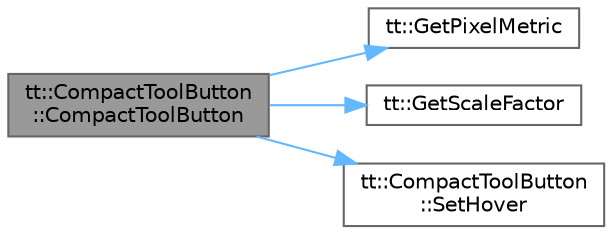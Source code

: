 digraph "tt::CompactToolButton::CompactToolButton"
{
 // LATEX_PDF_SIZE
  bgcolor="transparent";
  edge [fontname=Helvetica,fontsize=10,labelfontname=Helvetica,labelfontsize=10];
  node [fontname=Helvetica,fontsize=10,shape=box,height=0.2,width=0.4];
  rankdir="LR";
  Node1 [id="Node000001",label="tt::CompactToolButton\l::CompactToolButton",height=0.2,width=0.4,color="gray40", fillcolor="grey60", style="filled", fontcolor="black",tooltip=" "];
  Node1 -> Node2 [id="edge1_Node000001_Node000002",color="steelblue1",style="solid",tooltip=" "];
  Node2 [id="Node000002",label="tt::GetPixelMetric",height=0.2,width=0.4,color="grey40", fillcolor="white", style="filled",URL="$namespacett.html#a716d0f7bb7c83e96ae67b3ec5ac2c8b5",tooltip=" "];
  Node1 -> Node3 [id="edge2_Node000001_Node000003",color="steelblue1",style="solid",tooltip=" "];
  Node3 [id="Node000003",label="tt::GetScaleFactor",height=0.2,width=0.4,color="grey40", fillcolor="white", style="filled",URL="$namespacett.html#a7d018065873909d0f22c651a74fcf56c",tooltip=" "];
  Node1 -> Node4 [id="edge3_Node000001_Node000004",color="steelblue1",style="solid",tooltip=" "];
  Node4 [id="Node000004",label="tt::CompactToolButton\l::SetHover",height=0.2,width=0.4,color="grey40", fillcolor="white", style="filled",URL="$classtt_1_1_compact_tool_button.html#a4096575938d628d135519bc55972ad4f",tooltip=" "];
}
